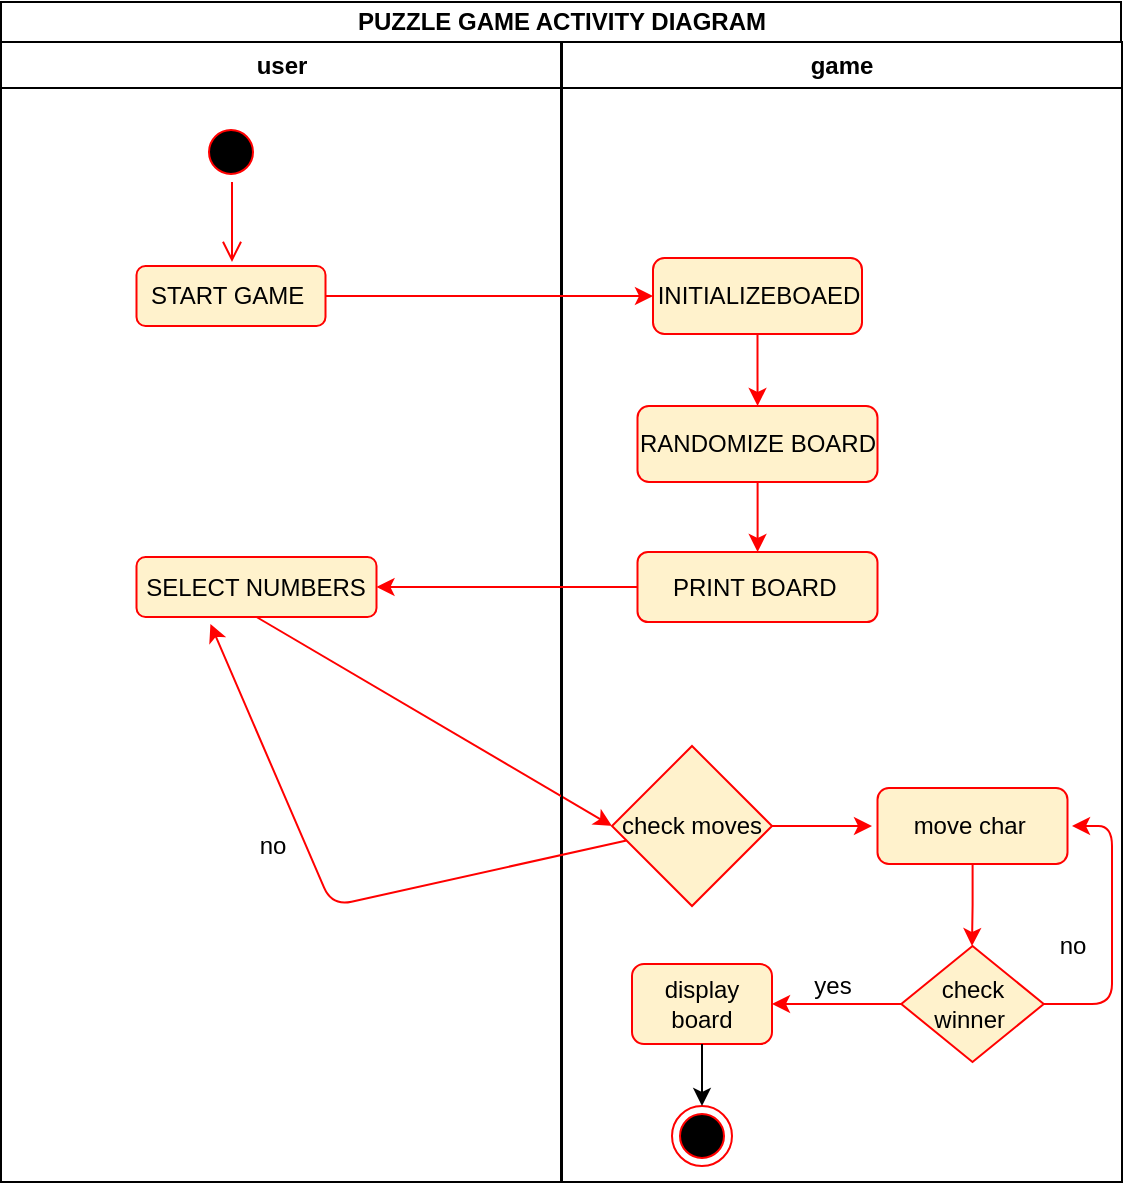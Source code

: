 <mxfile version="13.6.0" type="device"><diagram name="Page-1" id="e7e014a7-5840-1c2e-5031-d8a46d1fe8dd"><mxGraphModel dx="1209" dy="672" grid="1" gridSize="10" guides="1" tooltips="1" connect="1" arrows="1" fold="1" page="1" pageScale="1" pageWidth="1169" pageHeight="826" background="#ffffff" math="0" shadow="0"><root><mxCell id="0"/><mxCell id="1" parent="0"/><mxCell id="2" value="user" style="swimlane;whiteSpace=wrap" parent="1" vertex="1"><mxGeometry x="164.5" y="128" width="280" height="570" as="geometry"/></mxCell><mxCell id="5" value="" style="ellipse;shape=startState;fillColor=#000000;strokeColor=#ff0000;" parent="2" vertex="1"><mxGeometry x="100" y="40" width="30" height="30" as="geometry"/></mxCell><mxCell id="6" value="" style="edgeStyle=elbowEdgeStyle;elbow=horizontal;verticalAlign=bottom;endArrow=open;endSize=8;strokeColor=#FF0000;endFill=1;rounded=0" parent="2" source="5" edge="1"><mxGeometry x="100" y="40" as="geometry"><mxPoint x="115.5" y="110" as="targetPoint"/></mxGeometry></mxCell><mxCell id="o3zdESb3_RGvrAiFTCIT-42" value="START GAME&amp;nbsp;" style="rounded=1;whiteSpace=wrap;html=1;fillColor=#fff2cc;strokeColor=#FF0000;" vertex="1" parent="2"><mxGeometry x="67.75" y="112" width="94.5" height="30" as="geometry"/></mxCell><mxCell id="o3zdESb3_RGvrAiFTCIT-49" value="SELECT NUMBERS" style="whiteSpace=wrap;html=1;rounded=1;fillColor=#fff2cc;strokeColor=#FF0000;" vertex="1" parent="2"><mxGeometry x="67.75" y="257.5" width="120" height="30" as="geometry"/></mxCell><mxCell id="o3zdESb3_RGvrAiFTCIT-54" value="" style="endArrow=classic;html=1;exitX=0.5;exitY=1;exitDx=0;exitDy=0;strokeColor=#FF0000;" edge="1" parent="2" source="o3zdESb3_RGvrAiFTCIT-49"><mxGeometry width="50" height="50" relative="1" as="geometry"><mxPoint x="125.5" y="432" as="sourcePoint"/><mxPoint x="305.5" y="392" as="targetPoint"/><Array as="points"/></mxGeometry></mxCell><mxCell id="3" value="game" style="swimlane;whiteSpace=wrap" parent="1" vertex="1"><mxGeometry x="445" y="128" width="280" height="570" as="geometry"/></mxCell><mxCell id="o3zdESb3_RGvrAiFTCIT-43" value="INITIALIZEBOAED" style="rounded=1;whiteSpace=wrap;html=1;fillColor=#fff2cc;strokeColor=#FF0000;" vertex="1" parent="3"><mxGeometry x="45.5" y="108" width="104.5" height="38" as="geometry"/></mxCell><mxCell id="o3zdESb3_RGvrAiFTCIT-45" value="RANDOMIZE BOARD" style="whiteSpace=wrap;html=1;rounded=1;fillColor=#fff2cc;strokeColor=#FF0000;" vertex="1" parent="3"><mxGeometry x="37.75" y="182" width="120" height="38" as="geometry"/></mxCell><mxCell id="o3zdESb3_RGvrAiFTCIT-46" value="" style="edgeStyle=orthogonalEdgeStyle;rounded=0;orthogonalLoop=1;jettySize=auto;html=1;strokeColor=#FF0000;" edge="1" parent="3" source="o3zdESb3_RGvrAiFTCIT-43" target="o3zdESb3_RGvrAiFTCIT-45"><mxGeometry relative="1" as="geometry"/></mxCell><mxCell id="o3zdESb3_RGvrAiFTCIT-47" value="PRINT BOARD&amp;nbsp;" style="whiteSpace=wrap;html=1;rounded=1;fillColor=#fff2cc;strokeColor=#FF0000;" vertex="1" parent="3"><mxGeometry x="37.75" y="255" width="120" height="35" as="geometry"/></mxCell><mxCell id="o3zdESb3_RGvrAiFTCIT-48" value="" style="edgeStyle=orthogonalEdgeStyle;rounded=0;orthogonalLoop=1;jettySize=auto;html=1;strokeColor=#FF0000;" edge="1" parent="3" source="o3zdESb3_RGvrAiFTCIT-45" target="o3zdESb3_RGvrAiFTCIT-47"><mxGeometry relative="1" as="geometry"/></mxCell><mxCell id="o3zdESb3_RGvrAiFTCIT-55" value="check moves" style="rhombus;whiteSpace=wrap;html=1;fillColor=#fff2cc;strokeColor=#FF0000;" vertex="1" parent="3"><mxGeometry x="25" y="352" width="80" height="80" as="geometry"/></mxCell><mxCell id="o3zdESb3_RGvrAiFTCIT-58" value="move char&amp;nbsp;" style="rounded=1;whiteSpace=wrap;html=1;fillColor=#fff2cc;strokeColor=#FF0000;" vertex="1" parent="3"><mxGeometry x="157.75" y="373" width="95" height="38" as="geometry"/></mxCell><mxCell id="o3zdESb3_RGvrAiFTCIT-59" value="" style="endArrow=classic;html=1;exitX=1;exitY=0.5;exitDx=0;exitDy=0;strokeColor=#FF0000;" edge="1" parent="3" source="o3zdESb3_RGvrAiFTCIT-55"><mxGeometry width="50" height="50" relative="1" as="geometry"><mxPoint x="65" y="522" as="sourcePoint"/><mxPoint x="155" y="392" as="targetPoint"/></mxGeometry></mxCell><mxCell id="o3zdESb3_RGvrAiFTCIT-61" value="" style="edgeStyle=orthogonalEdgeStyle;rounded=0;orthogonalLoop=1;jettySize=auto;html=1;strokeColor=#FF0000;" edge="1" parent="3" source="o3zdESb3_RGvrAiFTCIT-58"><mxGeometry relative="1" as="geometry"><mxPoint x="205" y="452" as="targetPoint"/></mxGeometry></mxCell><mxCell id="o3zdESb3_RGvrAiFTCIT-62" value="check winner&amp;nbsp;" style="rhombus;whiteSpace=wrap;html=1;fillColor=#fff2cc;strokeColor=#FF0000;" vertex="1" parent="3"><mxGeometry x="169.63" y="452" width="71.25" height="58" as="geometry"/></mxCell><mxCell id="o3zdESb3_RGvrAiFTCIT-63" value="display board" style="rounded=1;whiteSpace=wrap;html=1;fillColor=#fff2cc;strokeColor=#FF0000;" vertex="1" parent="3"><mxGeometry x="35" y="461" width="70" height="40" as="geometry"/></mxCell><mxCell id="o3zdESb3_RGvrAiFTCIT-64" value="" style="endArrow=classic;html=1;exitX=0;exitY=0.5;exitDx=0;exitDy=0;entryX=1;entryY=0.5;entryDx=0;entryDy=0;strokeColor=#FF0000;" edge="1" parent="3" source="o3zdESb3_RGvrAiFTCIT-62" target="o3zdESb3_RGvrAiFTCIT-63"><mxGeometry width="50" height="50" relative="1" as="geometry"><mxPoint x="85" y="512" as="sourcePoint"/><mxPoint x="135" y="462" as="targetPoint"/></mxGeometry></mxCell><mxCell id="o3zdESb3_RGvrAiFTCIT-66" value="" style="endArrow=classic;html=1;exitX=1;exitY=0.5;exitDx=0;exitDy=0;strokeColor=#FF0000;" edge="1" parent="3" source="o3zdESb3_RGvrAiFTCIT-62"><mxGeometry width="50" height="50" relative="1" as="geometry"><mxPoint x="235" y="492" as="sourcePoint"/><mxPoint x="255" y="392" as="targetPoint"/><Array as="points"><mxPoint x="275" y="481"/><mxPoint x="275" y="392"/></Array></mxGeometry></mxCell><mxCell id="o3zdESb3_RGvrAiFTCIT-69" value="" style="ellipse;html=1;shape=endState;fillColor=#000000;strokeColor=#ff0000;" vertex="1" parent="3"><mxGeometry x="55" y="532" width="30" height="30" as="geometry"/></mxCell><mxCell id="o3zdESb3_RGvrAiFTCIT-70" value="" style="endArrow=classic;html=1;entryX=0.5;entryY=0;entryDx=0;entryDy=0;exitX=0.5;exitY=1;exitDx=0;exitDy=0;" edge="1" parent="3" source="o3zdESb3_RGvrAiFTCIT-63" target="o3zdESb3_RGvrAiFTCIT-69"><mxGeometry width="50" height="50" relative="1" as="geometry"><mxPoint x="425" y="282" as="sourcePoint"/><mxPoint x="475" y="232" as="targetPoint"/></mxGeometry></mxCell><mxCell id="o3zdESb3_RGvrAiFTCIT-41" value="&lt;b&gt;PUZZLE GAME ACTIVITY DIAGRAM&lt;/b&gt;" style="rounded=0;whiteSpace=wrap;html=1;" vertex="1" parent="1"><mxGeometry x="164.5" y="108" width="560" height="20" as="geometry"/></mxCell><mxCell id="o3zdESb3_RGvrAiFTCIT-44" value="" style="endArrow=classic;html=1;exitX=1;exitY=0.5;exitDx=0;exitDy=0;entryX=0;entryY=0.5;entryDx=0;entryDy=0;strokeColor=#FF0000;" edge="1" parent="1" source="o3zdESb3_RGvrAiFTCIT-42" target="o3zdESb3_RGvrAiFTCIT-43"><mxGeometry width="50" height="50" relative="1" as="geometry"><mxPoint x="370" y="280" as="sourcePoint"/><mxPoint x="420" y="230" as="targetPoint"/></mxGeometry></mxCell><mxCell id="o3zdESb3_RGvrAiFTCIT-50" value="" style="edgeStyle=orthogonalEdgeStyle;rounded=0;orthogonalLoop=1;jettySize=auto;html=1;strokeColor=#FF0000;" edge="1" parent="1" source="o3zdESb3_RGvrAiFTCIT-47" target="o3zdESb3_RGvrAiFTCIT-49"><mxGeometry relative="1" as="geometry"/></mxCell><mxCell id="o3zdESb3_RGvrAiFTCIT-56" value="" style="endArrow=classic;html=1;entryX=0.308;entryY=1.117;entryDx=0;entryDy=0;entryPerimeter=0;strokeColor=#FF0000;" edge="1" parent="1" source="o3zdESb3_RGvrAiFTCIT-55" target="o3zdESb3_RGvrAiFTCIT-49"><mxGeometry width="50" height="50" relative="1" as="geometry"><mxPoint x="350" y="580" as="sourcePoint"/><mxPoint x="310" y="523" as="targetPoint"/><Array as="points"><mxPoint x="330" y="560"/></Array></mxGeometry></mxCell><mxCell id="o3zdESb3_RGvrAiFTCIT-57" value="no" style="text;html=1;align=center;verticalAlign=middle;resizable=0;points=[];autosize=1;" vertex="1" parent="1"><mxGeometry x="285" y="520" width="30" height="20" as="geometry"/></mxCell><mxCell id="o3zdESb3_RGvrAiFTCIT-65" value="yes" style="text;html=1;align=center;verticalAlign=middle;resizable=0;points=[];autosize=1;" vertex="1" parent="1"><mxGeometry x="565" y="590" width="30" height="20" as="geometry"/></mxCell><mxCell id="o3zdESb3_RGvrAiFTCIT-67" value="no" style="text;html=1;align=center;verticalAlign=middle;resizable=0;points=[];autosize=1;" vertex="1" parent="1"><mxGeometry x="685" y="570" width="30" height="20" as="geometry"/></mxCell></root></mxGraphModel></diagram></mxfile>